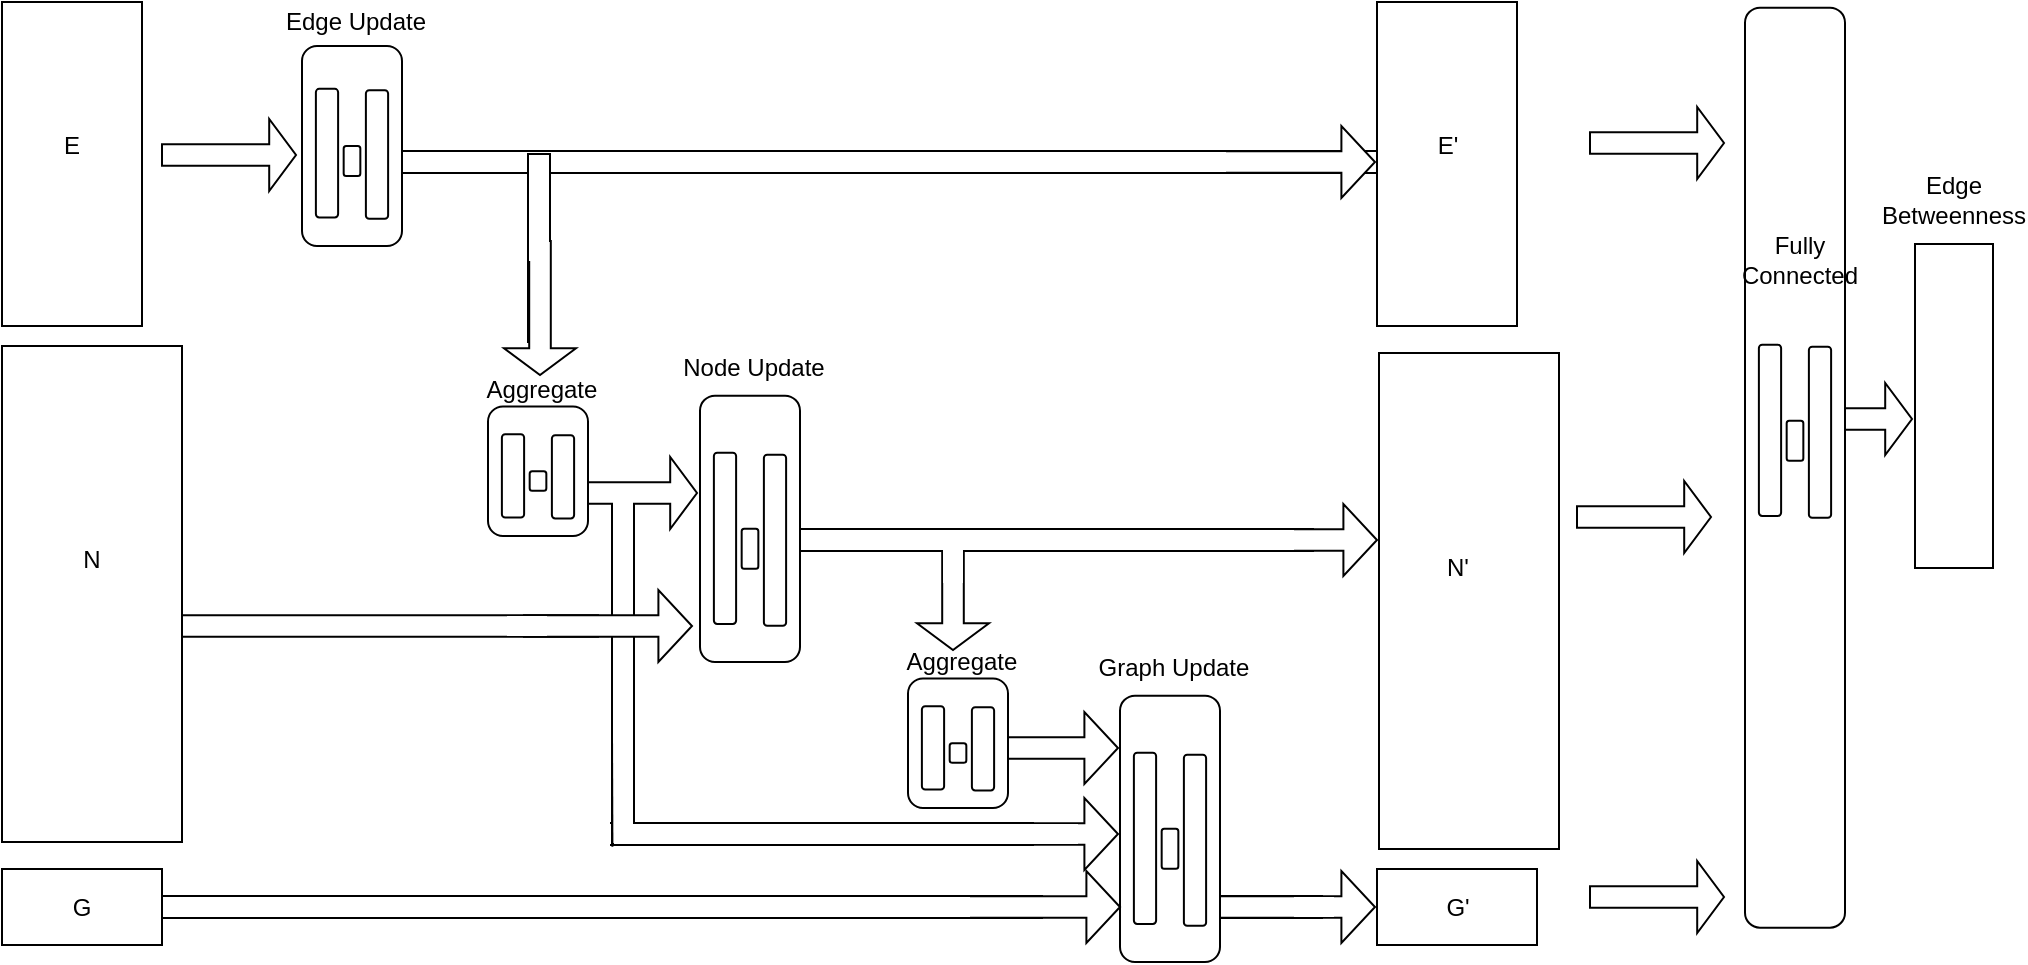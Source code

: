 <mxfile version="12.0.0" type="device" pages="1"><diagram id="1pw79eRLzUIklbM_iqO3" name="Page-1"><mxGraphModel dx="1194" dy="700" grid="1" gridSize="10" guides="1" tooltips="1" connect="1" arrows="1" fold="1" page="1" pageScale="1" pageWidth="827" pageHeight="1169" math="0" shadow="0"><root><mxCell id="0"/><mxCell id="1" parent="0"/><mxCell id="y07VDrzwrQki-Na1kf16-137" value="" style="group" vertex="1" connectable="0" parent="1"><mxGeometry x="217.5" y="562" width="600" height="36" as="geometry"/></mxCell><mxCell id="y07VDrzwrQki-Na1kf16-89" value="" style="rounded=0;whiteSpace=wrap;html=1;" vertex="1" parent="y07VDrzwrQki-Na1kf16-137"><mxGeometry y="12.5" width="600" height="11" as="geometry"/></mxCell><mxCell id="y07VDrzwrQki-Na1kf16-90" value="" style="shape=singleArrow;whiteSpace=wrap;html=1;" vertex="1" parent="y07VDrzwrQki-Na1kf16-137"><mxGeometry x="415" width="84" height="36" as="geometry"/></mxCell><mxCell id="y07VDrzwrQki-Na1kf16-136" value="" style="rounded=0;whiteSpace=wrap;html=1;strokeColor=none;" vertex="1" parent="y07VDrzwrQki-Na1kf16-137"><mxGeometry x="404.5" y="13" width="20" height="10" as="geometry"/></mxCell><mxCell id="y07VDrzwrQki-Na1kf16-98" value="" style="rounded=0;whiteSpace=wrap;html=1;direction=south;" vertex="1" parent="1"><mxGeometry x="293" y="576" width="11" height="94" as="geometry"/></mxCell><mxCell id="y07VDrzwrQki-Na1kf16-135" value="" style="rounded=0;whiteSpace=wrap;html=1;strokeColor=none;" vertex="1" parent="1"><mxGeometry x="720" y="561" width="104" height="31" as="geometry"/></mxCell><mxCell id="y07VDrzwrQki-Na1kf16-84" value="" style="rounded=0;whiteSpace=wrap;html=1;" vertex="1" parent="1"><mxGeometry x="90" y="947" width="600" height="11" as="geometry"/></mxCell><mxCell id="y07VDrzwrQki-Na1kf16-132" value="" style="rounded=0;whiteSpace=wrap;html=1;strokeColor=none;" vertex="1" parent="1"><mxGeometry x="550.5" y="937" width="82" height="31" as="geometry"/></mxCell><mxCell id="y07VDrzwrQki-Na1kf16-93" value="" style="rounded=0;whiteSpace=wrap;html=1;" vertex="1" parent="1"><mxGeometry x="89" y="910.5" width="600" height="11" as="geometry"/></mxCell><mxCell id="y07VDrzwrQki-Na1kf16-117" value="" style="rounded=0;whiteSpace=wrap;html=1;strokeColor=none;direction=south;" vertex="1" parent="1"><mxGeometry x="336" y="900" width="9.5" height="20" as="geometry"/></mxCell><mxCell id="y07VDrzwrQki-Na1kf16-130" value="" style="rounded=0;whiteSpace=wrap;html=1;strokeColor=none;" vertex="1" parent="1"><mxGeometry x="624.5" y="902.5" width="82" height="31" as="geometry"/></mxCell><mxCell id="y07VDrzwrQki-Na1kf16-106" value="" style="shape=singleArrow;whiteSpace=wrap;html=1;direction=south;" vertex="1" parent="1"><mxGeometry x="487.5" y="757" width="36" height="67" as="geometry"/></mxCell><mxCell id="y07VDrzwrQki-Na1kf16-96" value="" style="rounded=0;whiteSpace=wrap;html=1;" vertex="1" parent="1"><mxGeometry x="228" y="763.5" width="600" height="11" as="geometry"/></mxCell><mxCell id="y07VDrzwrQki-Na1kf16-97" value="" style="rounded=0;whiteSpace=wrap;html=1;strokeColor=none;" vertex="1" parent="1"><mxGeometry x="204" y="746" width="207" height="60" as="geometry"/></mxCell><mxCell id="y07VDrzwrQki-Na1kf16-101" value="" style="rounded=0;whiteSpace=wrap;html=1;direction=south;" vertex="1" parent="1"><mxGeometry x="335" y="751" width="11" height="170" as="geometry"/></mxCell><mxCell id="y07VDrzwrQki-Na1kf16-95" value="" style="rounded=0;whiteSpace=wrap;html=1;strokeColor=none;" vertex="1" parent="1"><mxGeometry x="88" y="881" width="246" height="60" as="geometry"/></mxCell><mxCell id="y07VDrzwrQki-Na1kf16-25" value="" style="rounded=0;whiteSpace=wrap;html=1;" vertex="1" parent="1"><mxGeometry x="717.5" y="933.5" width="80" height="38" as="geometry"/></mxCell><mxCell id="y07VDrzwrQki-Na1kf16-85" value="" style="shape=singleArrow;whiteSpace=wrap;html=1;" vertex="1" parent="1"><mxGeometry x="632.5" y="934.5" width="84" height="36" as="geometry"/></mxCell><mxCell id="y07VDrzwrQki-Na1kf16-80" value="" style="shape=singleArrow;whiteSpace=wrap;html=1;flipH=1;" vertex="1" parent="1"><mxGeometry x="60" y="794" width="268" height="36" as="geometry"/></mxCell><mxCell id="y07VDrzwrQki-Na1kf16-15" value="" style="group" vertex="1" connectable="0" parent="1"><mxGeometry x="30" y="500" width="70" height="162" as="geometry"/></mxCell><mxCell id="y07VDrzwrQki-Na1kf16-3" value="" style="rounded=0;whiteSpace=wrap;html=1;" vertex="1" parent="y07VDrzwrQki-Na1kf16-15"><mxGeometry width="70" height="162" as="geometry"/></mxCell><mxCell id="y07VDrzwrQki-Na1kf16-6" value="E" style="text;html=1;strokeColor=none;fillColor=none;align=center;verticalAlign=middle;whiteSpace=wrap;rounded=0;" vertex="1" parent="y07VDrzwrQki-Na1kf16-15"><mxGeometry x="15" y="62" width="40" height="20" as="geometry"/></mxCell><mxCell id="y07VDrzwrQki-Na1kf16-16" value="" style="group" vertex="1" connectable="0" parent="1"><mxGeometry x="30" y="672" width="90" height="248" as="geometry"/></mxCell><mxCell id="y07VDrzwrQki-Na1kf16-4" value="" style="rounded=0;whiteSpace=wrap;html=1;" vertex="1" parent="y07VDrzwrQki-Na1kf16-16"><mxGeometry width="90" height="248" as="geometry"/></mxCell><mxCell id="y07VDrzwrQki-Na1kf16-7" value="N" style="text;html=1;strokeColor=none;fillColor=none;align=center;verticalAlign=middle;whiteSpace=wrap;rounded=0;" vertex="1" parent="y07VDrzwrQki-Na1kf16-16"><mxGeometry x="25" y="91.852" width="40" height="30.617" as="geometry"/></mxCell><mxCell id="y07VDrzwrQki-Na1kf16-18" value="" style="group" vertex="1" connectable="0" parent="1"><mxGeometry x="717.5" y="500" width="70" height="162" as="geometry"/></mxCell><mxCell id="y07VDrzwrQki-Na1kf16-19" value="" style="rounded=0;whiteSpace=wrap;html=1;" vertex="1" parent="y07VDrzwrQki-Na1kf16-18"><mxGeometry width="70" height="162" as="geometry"/></mxCell><mxCell id="y07VDrzwrQki-Na1kf16-20" value="E'" style="text;html=1;strokeColor=none;fillColor=none;align=center;verticalAlign=middle;whiteSpace=wrap;rounded=0;" vertex="1" parent="y07VDrzwrQki-Na1kf16-18"><mxGeometry x="15" y="62" width="40" height="20" as="geometry"/></mxCell><mxCell id="y07VDrzwrQki-Na1kf16-29" value="" style="group" vertex="1" connectable="0" parent="1"><mxGeometry x="366" y="672" width="130" height="158" as="geometry"/></mxCell><mxCell id="y07VDrzwrQki-Na1kf16-30" value="" style="group" vertex="1" connectable="0" parent="y07VDrzwrQki-Na1kf16-29"><mxGeometry x="13" y="24.829" width="50" height="133.171" as="geometry"/></mxCell><mxCell id="y07VDrzwrQki-Na1kf16-31" value="" style="rounded=1;whiteSpace=wrap;html=1;" vertex="1" parent="y07VDrzwrQki-Na1kf16-30"><mxGeometry width="50" height="133.171" as="geometry"/></mxCell><mxCell id="y07VDrzwrQki-Na1kf16-32" value="" style="rounded=1;whiteSpace=wrap;html=1;" vertex="1" parent="y07VDrzwrQki-Na1kf16-30"><mxGeometry x="6.944" y="28.537" width="11.111" height="85.61" as="geometry"/></mxCell><mxCell id="y07VDrzwrQki-Na1kf16-33" value="" style="rounded=1;whiteSpace=wrap;html=1;" vertex="1" parent="y07VDrzwrQki-Na1kf16-30"><mxGeometry x="20.833" y="66.586" width="8.333" height="19.976" as="geometry"/></mxCell><mxCell id="y07VDrzwrQki-Na1kf16-34" value="" style="rounded=1;whiteSpace=wrap;html=1;" vertex="1" parent="y07VDrzwrQki-Na1kf16-30"><mxGeometry x="31.944" y="29.488" width="11.111" height="85.61" as="geometry"/></mxCell><mxCell id="y07VDrzwrQki-Na1kf16-35" value="Node Update" style="text;html=1;strokeColor=none;fillColor=none;align=center;verticalAlign=middle;whiteSpace=wrap;rounded=0;" vertex="1" parent="y07VDrzwrQki-Na1kf16-29"><mxGeometry width="80" height="22.571" as="geometry"/></mxCell><mxCell id="y07VDrzwrQki-Na1kf16-76" value="" style="shape=singleArrow;whiteSpace=wrap;html=1;" vertex="1" parent="y07VDrzwrQki-Na1kf16-29"><mxGeometry x="-55.5" y="55.5" width="67" height="36" as="geometry"/></mxCell><mxCell id="y07VDrzwrQki-Na1kf16-36" value="" style="group" vertex="1" connectable="0" parent="1"><mxGeometry x="260" y="688" width="80" height="79" as="geometry"/></mxCell><mxCell id="y07VDrzwrQki-Na1kf16-37" value="" style="group" vertex="1" connectable="0" parent="y07VDrzwrQki-Na1kf16-36"><mxGeometry x="13" y="14.246" width="50" height="64.754" as="geometry"/></mxCell><mxCell id="y07VDrzwrQki-Na1kf16-38" value="" style="rounded=1;whiteSpace=wrap;html=1;" vertex="1" parent="y07VDrzwrQki-Na1kf16-37"><mxGeometry width="50" height="64.754" as="geometry"/></mxCell><mxCell id="y07VDrzwrQki-Na1kf16-39" value="" style="rounded=1;whiteSpace=wrap;html=1;" vertex="1" parent="y07VDrzwrQki-Na1kf16-37"><mxGeometry x="6.944" y="13.876" width="11.111" height="41.628" as="geometry"/></mxCell><mxCell id="y07VDrzwrQki-Na1kf16-40" value="" style="rounded=1;whiteSpace=wrap;html=1;" vertex="1" parent="y07VDrzwrQki-Na1kf16-37"><mxGeometry x="20.833" y="32.377" width="8.333" height="9.713" as="geometry"/></mxCell><mxCell id="y07VDrzwrQki-Na1kf16-41" value="" style="rounded=1;whiteSpace=wrap;html=1;" vertex="1" parent="y07VDrzwrQki-Na1kf16-37"><mxGeometry x="31.944" y="14.338" width="11.111" height="41.628" as="geometry"/></mxCell><mxCell id="y07VDrzwrQki-Na1kf16-42" value="Aggregate" style="text;html=1;strokeColor=none;fillColor=none;align=center;verticalAlign=middle;whiteSpace=wrap;rounded=0;" vertex="1" parent="y07VDrzwrQki-Na1kf16-36"><mxGeometry width="80" height="12.951" as="geometry"/></mxCell><mxCell id="y07VDrzwrQki-Na1kf16-43" value="" style="group" vertex="1" connectable="0" parent="1"><mxGeometry x="576" y="822" width="80" height="158" as="geometry"/></mxCell><mxCell id="y07VDrzwrQki-Na1kf16-44" value="" style="group" vertex="1" connectable="0" parent="y07VDrzwrQki-Na1kf16-43"><mxGeometry x="13" y="24.829" width="50" height="133.171" as="geometry"/></mxCell><mxCell id="y07VDrzwrQki-Na1kf16-121" value="" style="rounded=0;whiteSpace=wrap;html=1;strokeColor=none;" vertex="1" parent="y07VDrzwrQki-Na1kf16-44"><mxGeometry x="-43" y="56.671" width="82" height="31" as="geometry"/></mxCell><mxCell id="y07VDrzwrQki-Na1kf16-45" value="" style="rounded=1;whiteSpace=wrap;html=1;" vertex="1" parent="y07VDrzwrQki-Na1kf16-44"><mxGeometry width="50" height="133.171" as="geometry"/></mxCell><mxCell id="y07VDrzwrQki-Na1kf16-46" value="" style="rounded=1;whiteSpace=wrap;html=1;" vertex="1" parent="y07VDrzwrQki-Na1kf16-44"><mxGeometry x="6.944" y="28.537" width="11.111" height="85.61" as="geometry"/></mxCell><mxCell id="y07VDrzwrQki-Na1kf16-47" value="" style="rounded=1;whiteSpace=wrap;html=1;" vertex="1" parent="y07VDrzwrQki-Na1kf16-44"><mxGeometry x="20.833" y="66.586" width="8.333" height="19.976" as="geometry"/></mxCell><mxCell id="y07VDrzwrQki-Na1kf16-48" value="" style="rounded=1;whiteSpace=wrap;html=1;" vertex="1" parent="y07VDrzwrQki-Na1kf16-44"><mxGeometry x="31.944" y="29.488" width="11.111" height="85.61" as="geometry"/></mxCell><mxCell id="y07VDrzwrQki-Na1kf16-49" value="Graph Update" style="text;html=1;strokeColor=none;fillColor=none;align=center;verticalAlign=middle;whiteSpace=wrap;rounded=0;" vertex="1" parent="y07VDrzwrQki-Na1kf16-43"><mxGeometry width="80" height="22.571" as="geometry"/></mxCell><mxCell id="y07VDrzwrQki-Na1kf16-50" value="" style="group" vertex="1" connectable="0" parent="1"><mxGeometry x="470" y="824" width="118" height="79" as="geometry"/></mxCell><mxCell id="y07VDrzwrQki-Na1kf16-86" value="" style="shape=singleArrow;whiteSpace=wrap;html=1;" vertex="1" parent="y07VDrzwrQki-Na1kf16-50"><mxGeometry x="34" y="31" width="84" height="36" as="geometry"/></mxCell><mxCell id="y07VDrzwrQki-Na1kf16-51" value="" style="group" vertex="1" connectable="0" parent="y07VDrzwrQki-Na1kf16-50"><mxGeometry x="13" y="14.246" width="50" height="64.754" as="geometry"/></mxCell><mxCell id="y07VDrzwrQki-Na1kf16-52" value="" style="rounded=1;whiteSpace=wrap;html=1;" vertex="1" parent="y07VDrzwrQki-Na1kf16-51"><mxGeometry width="50" height="64.754" as="geometry"/></mxCell><mxCell id="y07VDrzwrQki-Na1kf16-53" value="" style="rounded=1;whiteSpace=wrap;html=1;" vertex="1" parent="y07VDrzwrQki-Na1kf16-51"><mxGeometry x="6.944" y="13.876" width="11.111" height="41.628" as="geometry"/></mxCell><mxCell id="y07VDrzwrQki-Na1kf16-54" value="" style="rounded=1;whiteSpace=wrap;html=1;" vertex="1" parent="y07VDrzwrQki-Na1kf16-51"><mxGeometry x="20.833" y="32.377" width="8.333" height="9.713" as="geometry"/></mxCell><mxCell id="y07VDrzwrQki-Na1kf16-55" value="" style="rounded=1;whiteSpace=wrap;html=1;" vertex="1" parent="y07VDrzwrQki-Na1kf16-51"><mxGeometry x="31.944" y="14.338" width="11.111" height="41.628" as="geometry"/></mxCell><mxCell id="y07VDrzwrQki-Na1kf16-56" value="Aggregate" style="text;html=1;strokeColor=none;fillColor=none;align=center;verticalAlign=middle;whiteSpace=wrap;rounded=0;" vertex="1" parent="y07VDrzwrQki-Na1kf16-50"><mxGeometry width="80" height="12.951" as="geometry"/></mxCell><mxCell id="y07VDrzwrQki-Na1kf16-17" value="" style="group" vertex="1" connectable="0" parent="1"><mxGeometry x="30" y="933.5" width="80" height="38" as="geometry"/></mxCell><mxCell id="y07VDrzwrQki-Na1kf16-5" value="" style="rounded=0;whiteSpace=wrap;html=1;" vertex="1" parent="y07VDrzwrQki-Na1kf16-17"><mxGeometry width="80" height="38" as="geometry"/></mxCell><mxCell id="y07VDrzwrQki-Na1kf16-8" value="G" style="text;html=1;strokeColor=none;fillColor=none;align=center;verticalAlign=middle;whiteSpace=wrap;rounded=0;" vertex="1" parent="y07VDrzwrQki-Na1kf16-17"><mxGeometry x="20" y="9" width="40" height="20" as="geometry"/></mxCell><mxCell id="y07VDrzwrQki-Na1kf16-26" value="G'" style="text;html=1;strokeColor=none;fillColor=none;align=center;verticalAlign=middle;whiteSpace=wrap;rounded=0;" vertex="1" parent="1"><mxGeometry x="737.5" y="942.5" width="40" height="20" as="geometry"/></mxCell><mxCell id="y07VDrzwrQki-Na1kf16-57" value="" style="group" vertex="1" connectable="0" parent="1"><mxGeometry x="712.5" y="675.5" width="122" height="248" as="geometry"/></mxCell><mxCell id="y07VDrzwrQki-Na1kf16-134" value="" style="rounded=0;whiteSpace=wrap;html=1;strokeColor=none;" vertex="1" parent="y07VDrzwrQki-Na1kf16-57"><mxGeometry x="-26.5" y="77" width="82" height="31" as="geometry"/></mxCell><mxCell id="y07VDrzwrQki-Na1kf16-133" value="" style="rounded=0;whiteSpace=wrap;html=1;strokeColor=none;" vertex="1" parent="y07VDrzwrQki-Na1kf16-57"><mxGeometry x="40" y="81.5" width="82" height="31" as="geometry"/></mxCell><mxCell id="y07VDrzwrQki-Na1kf16-58" value="" style="rounded=0;whiteSpace=wrap;html=1;" vertex="1" parent="y07VDrzwrQki-Na1kf16-57"><mxGeometry x="6" width="90" height="248" as="geometry"/></mxCell><mxCell id="y07VDrzwrQki-Na1kf16-59" value="N'" style="text;html=1;strokeColor=none;fillColor=none;align=center;verticalAlign=middle;whiteSpace=wrap;rounded=0;" vertex="1" parent="y07VDrzwrQki-Na1kf16-57"><mxGeometry x="25" y="91.852" width="40" height="30.617" as="geometry"/></mxCell><mxCell id="y07VDrzwrQki-Na1kf16-60" value="" style="group" vertex="1" connectable="0" parent="1"><mxGeometry x="888.5" y="618" width="96.5" height="344.829" as="geometry"/></mxCell><mxCell id="y07VDrzwrQki-Na1kf16-61" value="" style="group" vertex="1" connectable="0" parent="y07VDrzwrQki-Na1kf16-60"><mxGeometry x="13" y="24.829" width="83.5" height="320" as="geometry"/></mxCell><mxCell id="y07VDrzwrQki-Na1kf16-141" value="" style="shape=singleArrow;whiteSpace=wrap;html=1;" vertex="1" parent="y07VDrzwrQki-Na1kf16-61"><mxGeometry x="16.5" y="47.671" width="67" height="36" as="geometry"/></mxCell><mxCell id="y07VDrzwrQki-Na1kf16-62" value="" style="rounded=1;whiteSpace=wrap;html=1;" vertex="1" parent="y07VDrzwrQki-Na1kf16-61"><mxGeometry y="-140" width="50" height="460" as="geometry"/></mxCell><mxCell id="y07VDrzwrQki-Na1kf16-63" value="" style="rounded=1;whiteSpace=wrap;html=1;" vertex="1" parent="y07VDrzwrQki-Na1kf16-61"><mxGeometry x="6.944" y="28.537" width="11.111" height="85.61" as="geometry"/></mxCell><mxCell id="y07VDrzwrQki-Na1kf16-64" value="" style="rounded=1;whiteSpace=wrap;html=1;" vertex="1" parent="y07VDrzwrQki-Na1kf16-61"><mxGeometry x="20.833" y="66.586" width="8.333" height="19.976" as="geometry"/></mxCell><mxCell id="y07VDrzwrQki-Na1kf16-65" value="" style="rounded=1;whiteSpace=wrap;html=1;" vertex="1" parent="y07VDrzwrQki-Na1kf16-61"><mxGeometry x="31.944" y="29.488" width="11.111" height="85.61" as="geometry"/></mxCell><mxCell id="y07VDrzwrQki-Na1kf16-66" value="Fully Connected&lt;br&gt;" style="text;html=1;strokeColor=none;fillColor=none;align=center;verticalAlign=middle;whiteSpace=wrap;rounded=0;" vertex="1" parent="y07VDrzwrQki-Na1kf16-60"><mxGeometry width="80" height="22.571" as="geometry"/></mxCell><mxCell id="y07VDrzwrQki-Na1kf16-67" value="" style="group" vertex="1" connectable="0" parent="1"><mxGeometry x="986.5" y="621" width="39" height="162" as="geometry"/></mxCell><mxCell id="y07VDrzwrQki-Na1kf16-68" value="" style="rounded=0;whiteSpace=wrap;html=1;" vertex="1" parent="y07VDrzwrQki-Na1kf16-67"><mxGeometry width="39" height="162" as="geometry"/></mxCell><mxCell id="y07VDrzwrQki-Na1kf16-69" value="Edge&lt;br&gt;Betweenness" style="text;html=1;strokeColor=none;fillColor=none;align=center;verticalAlign=middle;whiteSpace=wrap;rounded=0;" vertex="1" parent="1"><mxGeometry x="994.857" y="588.5" width="22.286" height="20" as="geometry"/></mxCell><mxCell id="y07VDrzwrQki-Na1kf16-77" value="" style="shape=singleArrow;whiteSpace=wrap;html=1;" vertex="1" parent="1"><mxGeometry x="110" y="558.5" width="67" height="36" as="geometry"/></mxCell><mxCell id="y07VDrzwrQki-Na1kf16-78" value="" style="shape=singleArrow;whiteSpace=wrap;html=1;" vertex="1" parent="1"><mxGeometry x="291" y="794" width="84" height="36" as="geometry"/></mxCell><mxCell id="y07VDrzwrQki-Na1kf16-82" value="" style="shape=singleArrow;whiteSpace=wrap;html=1;" vertex="1" parent="1"><mxGeometry x="505" y="934.5" width="84" height="36" as="geometry"/></mxCell><mxCell id="y07VDrzwrQki-Na1kf16-88" value="" style="shape=singleArrow;whiteSpace=wrap;html=1;" vertex="1" parent="1"><mxGeometry x="633.5" y="751" width="84" height="36" as="geometry"/></mxCell><mxCell id="y07VDrzwrQki-Na1kf16-94" value="" style="shape=singleArrow;whiteSpace=wrap;html=1;" vertex="1" parent="1"><mxGeometry x="504" y="898" width="84" height="36" as="geometry"/></mxCell><mxCell id="y07VDrzwrQki-Na1kf16-99" value="" style="shape=singleArrow;whiteSpace=wrap;html=1;direction=south;" vertex="1" parent="1"><mxGeometry x="281" y="619.5" width="36" height="67" as="geometry"/></mxCell><mxCell id="y07VDrzwrQki-Na1kf16-107" value="" style="rounded=0;whiteSpace=wrap;html=1;strokeColor=none;" vertex="1" parent="1"><mxGeometry x="453" y="703" width="167" height="60" as="geometry"/></mxCell><mxCell id="y07VDrzwrQki-Na1kf16-108" value="" style="rounded=0;whiteSpace=wrap;html=1;strokeColor=none;" vertex="1" parent="1"><mxGeometry x="542" y="764" width="134" height="10" as="geometry"/></mxCell><mxCell id="y07VDrzwrQki-Na1kf16-109" value="" style="rounded=0;whiteSpace=wrap;html=1;strokeColor=none;" vertex="1" parent="1"><mxGeometry x="434" y="911" width="134" height="10" as="geometry"/></mxCell><mxCell id="y07VDrzwrQki-Na1kf16-110" value="" style="rounded=0;whiteSpace=wrap;html=1;strokeColor=none;" vertex="1" parent="1"><mxGeometry x="494" y="947.5" width="20" height="10" as="geometry"/></mxCell><mxCell id="y07VDrzwrQki-Na1kf16-111" value="" style="rounded=0;whiteSpace=wrap;html=1;strokeColor=none;" vertex="1" parent="1"><mxGeometry x="676" y="947.5" width="20" height="10" as="geometry"/></mxCell><mxCell id="y07VDrzwrQki-Na1kf16-112" value="" style="rounded=0;whiteSpace=wrap;html=1;strokeColor=none;" vertex="1" parent="1"><mxGeometry x="282.5" y="807" width="20" height="10" as="geometry"/></mxCell><mxCell id="y07VDrzwrQki-Na1kf16-28" value="" style="group" vertex="1" connectable="0" parent="1"><mxGeometry x="167" y="500" width="190" height="181" as="geometry"/></mxCell><mxCell id="y07VDrzwrQki-Na1kf16-10" value="" style="group" vertex="1" connectable="0" parent="y07VDrzwrQki-Na1kf16-28"><mxGeometry x="13" y="22" width="50" height="100" as="geometry"/></mxCell><mxCell id="y07VDrzwrQki-Na1kf16-11" value="" style="rounded=1;whiteSpace=wrap;html=1;" vertex="1" parent="y07VDrzwrQki-Na1kf16-10"><mxGeometry width="50" height="100" as="geometry"/></mxCell><mxCell id="y07VDrzwrQki-Na1kf16-12" value="" style="rounded=1;whiteSpace=wrap;html=1;" vertex="1" parent="y07VDrzwrQki-Na1kf16-10"><mxGeometry x="6.944" y="21.429" width="11.111" height="64.286" as="geometry"/></mxCell><mxCell id="y07VDrzwrQki-Na1kf16-13" value="" style="rounded=1;whiteSpace=wrap;html=1;" vertex="1" parent="y07VDrzwrQki-Na1kf16-10"><mxGeometry x="20.833" y="50" width="8.333" height="15" as="geometry"/></mxCell><mxCell id="y07VDrzwrQki-Na1kf16-14" value="" style="rounded=1;whiteSpace=wrap;html=1;" vertex="1" parent="y07VDrzwrQki-Na1kf16-10"><mxGeometry x="31.944" y="22.143" width="11.111" height="64.286" as="geometry"/></mxCell><mxCell id="y07VDrzwrQki-Na1kf16-27" value="Edge Update" style="text;html=1;strokeColor=none;fillColor=none;align=center;verticalAlign=middle;whiteSpace=wrap;rounded=0;" vertex="1" parent="y07VDrzwrQki-Na1kf16-28"><mxGeometry width="80" height="20" as="geometry"/></mxCell><mxCell id="y07VDrzwrQki-Na1kf16-113" value="" style="rounded=0;whiteSpace=wrap;html=1;strokeColor=none;direction=south;" vertex="1" parent="y07VDrzwrQki-Na1kf16-28"><mxGeometry x="126.5" y="109.5" width="10" height="20" as="geometry"/></mxCell><mxCell id="y07VDrzwrQki-Na1kf16-114" value="" style="rounded=0;whiteSpace=wrap;html=1;strokeColor=none;direction=south;" vertex="1" parent="1"><mxGeometry x="293.5" y="582" width="10" height="20" as="geometry"/></mxCell><mxCell id="y07VDrzwrQki-Na1kf16-115" value="" style="rounded=0;whiteSpace=wrap;html=1;strokeColor=none;direction=south;" vertex="1" parent="1"><mxGeometry x="335.5" y="743" width="10" height="20" as="geometry"/></mxCell><mxCell id="y07VDrzwrQki-Na1kf16-116" value="" style="rounded=0;whiteSpace=wrap;html=1;strokeColor=none;direction=south;" vertex="1" parent="1"><mxGeometry x="500.5" y="770.5" width="10" height="20" as="geometry"/></mxCell><mxCell id="y07VDrzwrQki-Na1kf16-118" value="" style="endArrow=none;html=1;exitX=0.412;exitY=1.082;exitDx=0;exitDy=0;exitPerimeter=0;entryX=0.676;entryY=0.909;entryDx=0;entryDy=0;entryPerimeter=0;" edge="1" parent="1"><mxGeometry width="50" height="50" relative="1" as="geometry"><mxPoint x="335.2" y="922.402" as="sourcePoint"/><mxPoint x="335.001" y="865.92" as="targetPoint"/></mxGeometry></mxCell><mxCell id="y07VDrzwrQki-Na1kf16-131" value="" style="rounded=0;whiteSpace=wrap;html=1;strokeColor=none;" vertex="1" parent="1"><mxGeometry x="336" y="911" width="20" height="10" as="geometry"/></mxCell><mxCell id="y07VDrzwrQki-Na1kf16-138" value="" style="shape=singleArrow;whiteSpace=wrap;html=1;" vertex="1" parent="1"><mxGeometry x="817.5" y="739.5" width="67" height="36" as="geometry"/></mxCell><mxCell id="y07VDrzwrQki-Na1kf16-139" value="" style="shape=singleArrow;whiteSpace=wrap;html=1;" vertex="1" parent="1"><mxGeometry x="824" y="929.5" width="67" height="36" as="geometry"/></mxCell><mxCell id="y07VDrzwrQki-Na1kf16-140" value="" style="shape=singleArrow;whiteSpace=wrap;html=1;" vertex="1" parent="1"><mxGeometry x="824" y="552.5" width="67" height="36" as="geometry"/></mxCell></root></mxGraphModel></diagram></mxfile>
